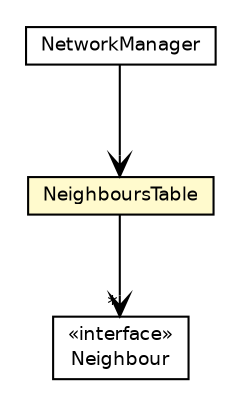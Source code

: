 #!/usr/local/bin/dot
#
# Class diagram 
# Generated by UmlGraph version 4.4 (http://www.spinellis.gr/sw/umlgraph)
#

digraph G {
	edge [fontname="Helvetica",fontsize=10,labelfontname="Helvetica",labelfontsize=10];
	node [fontname="Helvetica",fontsize=10,shape=plaintext];
	// it.apice.sapere.node.networking.impl.NetworkManager
	c3091 [label=<<table border="0" cellborder="1" cellspacing="0" cellpadding="2" port="p" href="./NetworkManager.html">
		<tr><td><table border="0" cellspacing="0" cellpadding="1">
			<tr><td> NetworkManager </td></tr>
		</table></td></tr>
		</table>>, fontname="Helvetica", fontcolor="black", fontsize=9.0];
	// it.apice.sapere.node.networking.impl.NeighboursTable
	c3092 [label=<<table border="0" cellborder="1" cellspacing="0" cellpadding="2" port="p" bgcolor="lemonChiffon" href="./NeighboursTable.html">
		<tr><td><table border="0" cellspacing="0" cellpadding="1">
			<tr><td> NeighboursTable </td></tr>
		</table></td></tr>
		</table>>, fontname="Helvetica", fontcolor="black", fontsize=9.0];
	// it.apice.sapere.node.networking.impl.Neighbour
	c3093 [label=<<table border="0" cellborder="1" cellspacing="0" cellpadding="2" port="p" href="./Neighbour.html">
		<tr><td><table border="0" cellspacing="0" cellpadding="1">
			<tr><td> &laquo;interface&raquo; </td></tr>
			<tr><td> Neighbour </td></tr>
		</table></td></tr>
		</table>>, fontname="Helvetica", fontcolor="black", fontsize=9.0];
	// it.apice.sapere.node.networking.impl.NetworkManager NAVASSOC it.apice.sapere.node.networking.impl.NeighboursTable
	c3091:p -> c3092:p [taillabel="", label="", headlabel="", fontname="Helvetica", fontcolor="black", fontsize=10.0, color="black", arrowhead=open];
	// it.apice.sapere.node.networking.impl.NeighboursTable NAVASSOC it.apice.sapere.node.networking.impl.Neighbour
	c3092:p -> c3093:p [taillabel="", label="", headlabel="*", fontname="Helvetica", fontcolor="black", fontsize=10.0, color="black", arrowhead=open];
}

